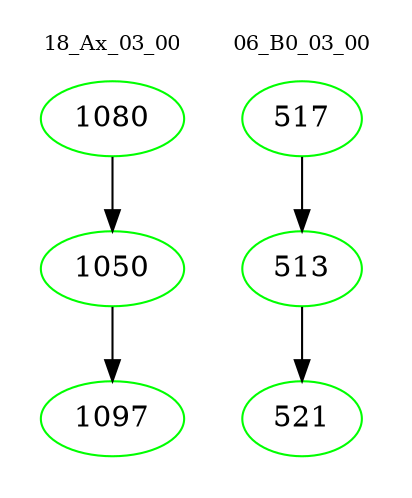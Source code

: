 digraph{
subgraph cluster_0 {
color = white
label = "18_Ax_03_00";
fontsize=10;
T0_1080 [label="1080", color="green"]
T0_1080 -> T0_1050 [color="black"]
T0_1050 [label="1050", color="green"]
T0_1050 -> T0_1097 [color="black"]
T0_1097 [label="1097", color="green"]
}
subgraph cluster_1 {
color = white
label = "06_B0_03_00";
fontsize=10;
T1_517 [label="517", color="green"]
T1_517 -> T1_513 [color="black"]
T1_513 [label="513", color="green"]
T1_513 -> T1_521 [color="black"]
T1_521 [label="521", color="green"]
}
}
